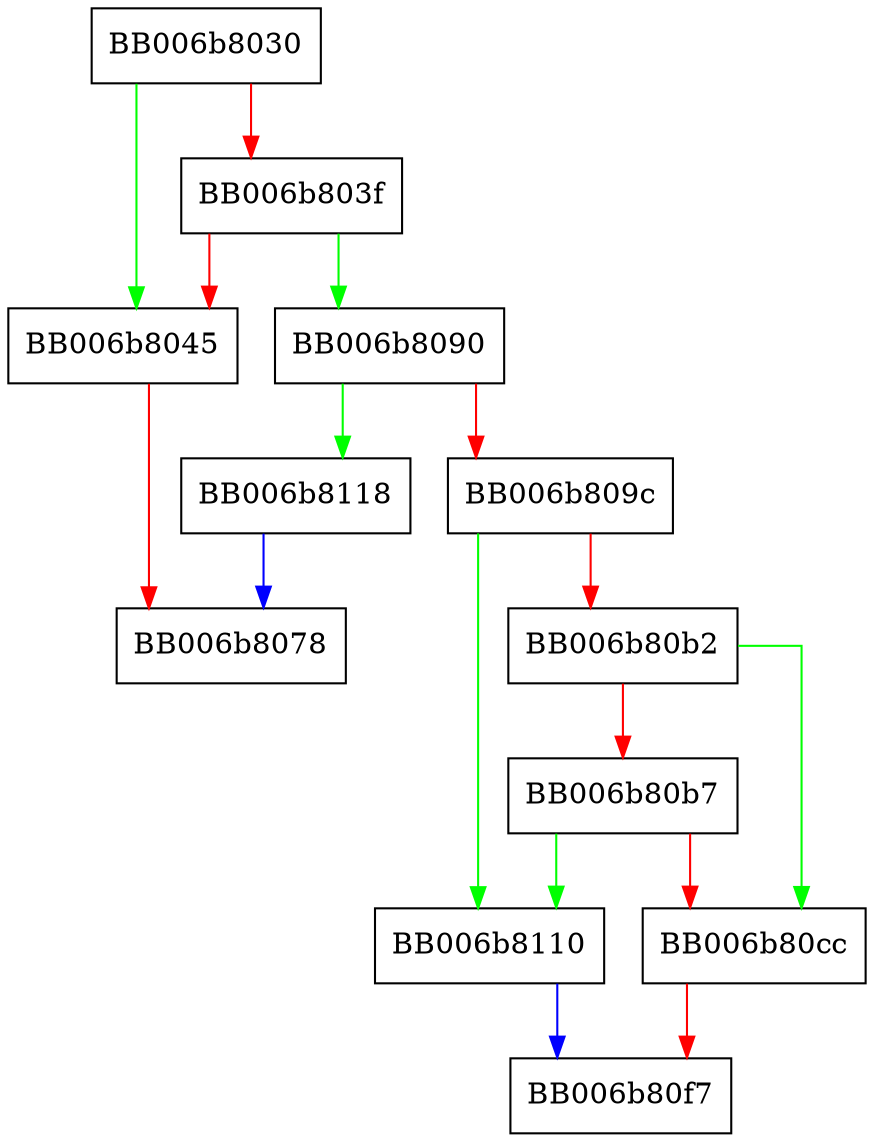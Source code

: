 digraph ed25519_to_PrivateKeyInfo_der_encode {
  node [shape="box"];
  graph [splines=ortho];
  BB006b8030 -> BB006b8045 [color="green"];
  BB006b8030 -> BB006b803f [color="red"];
  BB006b803f -> BB006b8090 [color="green"];
  BB006b803f -> BB006b8045 [color="red"];
  BB006b8045 -> BB006b8078 [color="red"];
  BB006b8090 -> BB006b8118 [color="green"];
  BB006b8090 -> BB006b809c [color="red"];
  BB006b809c -> BB006b8110 [color="green"];
  BB006b809c -> BB006b80b2 [color="red"];
  BB006b80b2 -> BB006b80cc [color="green"];
  BB006b80b2 -> BB006b80b7 [color="red"];
  BB006b80b7 -> BB006b8110 [color="green"];
  BB006b80b7 -> BB006b80cc [color="red"];
  BB006b80cc -> BB006b80f7 [color="red"];
  BB006b8110 -> BB006b80f7 [color="blue"];
  BB006b8118 -> BB006b8078 [color="blue"];
}